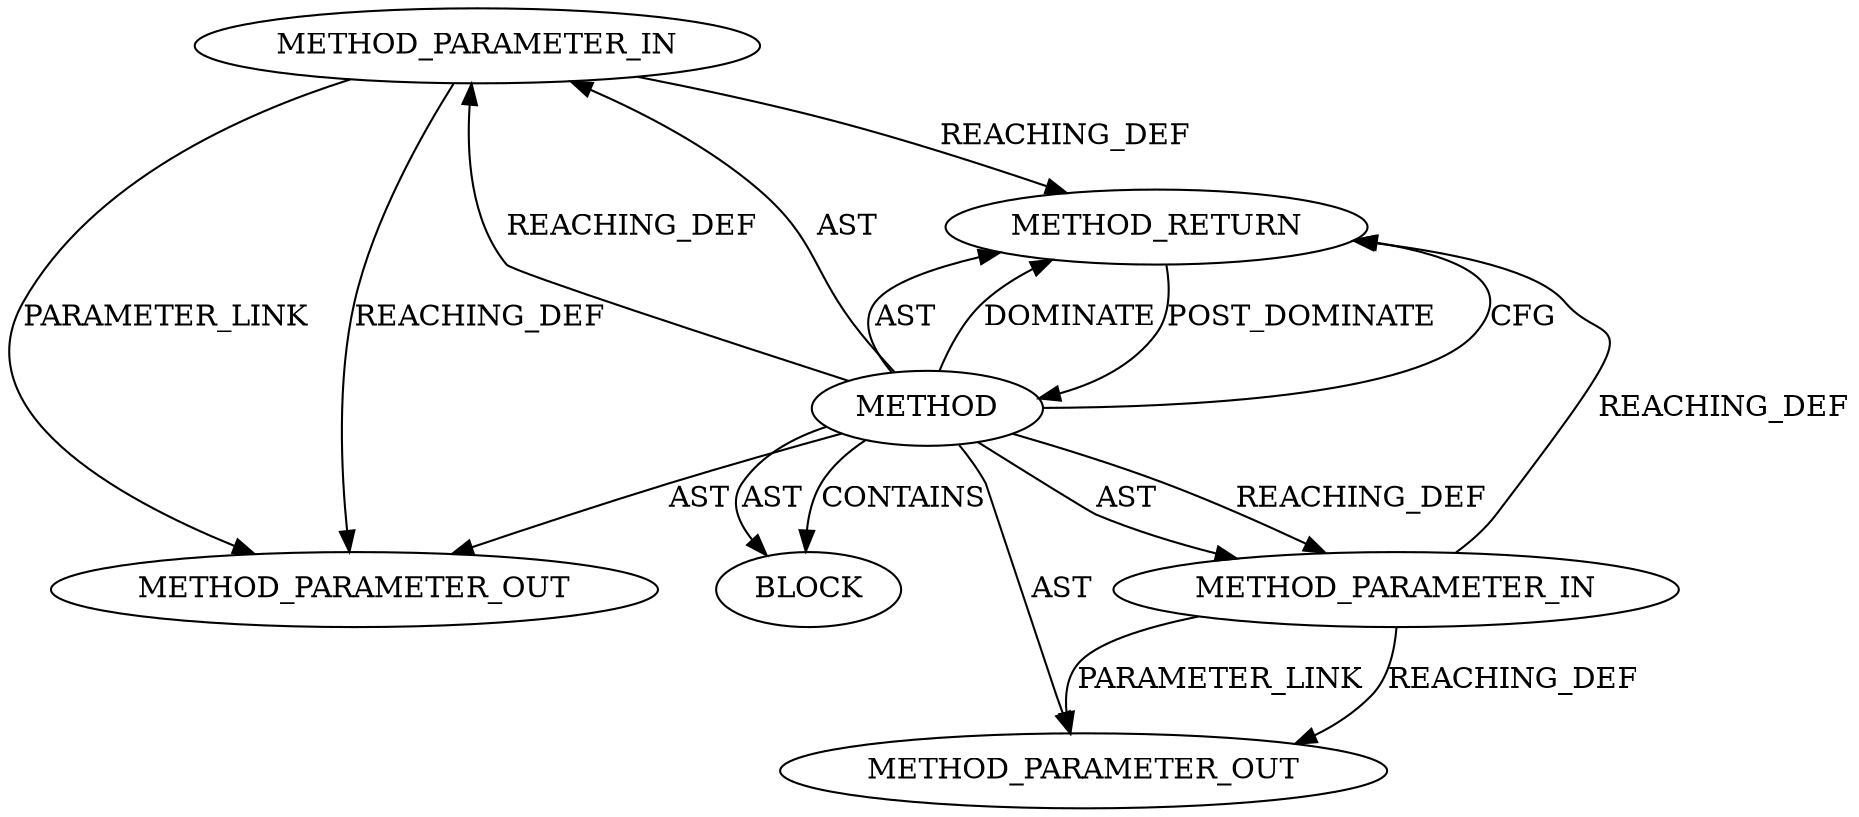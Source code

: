 digraph {
  21228 [label=METHOD_PARAMETER_OUT ORDER=2 CODE="bool force_refresh" IS_VARIADIC=false COLUMN_NUMBER=52 LINE_NUMBER=198 TYPE_FULL_NAME="bool" EVALUATION_STRATEGY="BY_VALUE" INDEX=2 NAME="force_refresh"]
  398 [label=METHOD_PARAMETER_IN ORDER=2 CODE="bool force_refresh" IS_VARIADIC=false COLUMN_NUMBER=52 LINE_NUMBER=198 TYPE_FULL_NAME="bool" EVALUATION_STRATEGY="BY_VALUE" INDEX=2 NAME="force_refresh"]
  396 [label=METHOD COLUMN_NUMBER=6 LINE_NUMBER=198 COLUMN_NUMBER_END=70 IS_EXTERNAL=false SIGNATURE="void tls_strp_msg_load (tls_strparser*,bool)" NAME="tls_strp_msg_load" AST_PARENT_TYPE="TYPE_DECL" AST_PARENT_FULL_NAME="tls.h:<global>" ORDER=54 CODE="void tls_strp_msg_load(struct tls_strparser *strp, bool force_refresh);" FULL_NAME="tls_strp_msg_load" LINE_NUMBER_END=198 FILENAME="tls.h"]
  21227 [label=METHOD_PARAMETER_OUT ORDER=1 CODE="struct tls_strparser *strp" IS_VARIADIC=false COLUMN_NUMBER=24 LINE_NUMBER=198 TYPE_FULL_NAME="tls_strparser*" EVALUATION_STRATEGY="BY_VALUE" INDEX=1 NAME="strp"]
  400 [label=METHOD_RETURN ORDER=4 CODE="RET" COLUMN_NUMBER=6 LINE_NUMBER=198 TYPE_FULL_NAME="void" EVALUATION_STRATEGY="BY_VALUE"]
  397 [label=METHOD_PARAMETER_IN ORDER=1 CODE="struct tls_strparser *strp" IS_VARIADIC=false COLUMN_NUMBER=24 LINE_NUMBER=198 TYPE_FULL_NAME="tls_strparser*" EVALUATION_STRATEGY="BY_VALUE" INDEX=1 NAME="strp"]
  399 [label=BLOCK ORDER=3 ARGUMENT_INDEX=-1 CODE="<empty>" TYPE_FULL_NAME="<empty>"]
  397 -> 400 [label=REACHING_DEF VARIABLE="strp"]
  398 -> 21228 [label=PARAMETER_LINK ]
  396 -> 400 [label=CFG ]
  396 -> 399 [label=CONTAINS ]
  398 -> 21228 [label=REACHING_DEF VARIABLE="force_refresh"]
  396 -> 21228 [label=AST ]
  396 -> 397 [label=REACHING_DEF VARIABLE=""]
  396 -> 400 [label=AST ]
  396 -> 400 [label=DOMINATE ]
  396 -> 398 [label=REACHING_DEF VARIABLE=""]
  397 -> 21227 [label=REACHING_DEF VARIABLE="strp"]
  396 -> 398 [label=AST ]
  397 -> 21227 [label=PARAMETER_LINK ]
  400 -> 396 [label=POST_DOMINATE ]
  398 -> 400 [label=REACHING_DEF VARIABLE="force_refresh"]
  396 -> 399 [label=AST ]
  396 -> 21227 [label=AST ]
  396 -> 397 [label=AST ]
}
